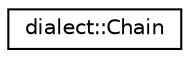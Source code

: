 digraph "Graphical Class Hierarchy"
{
  edge [fontname="Helvetica",fontsize="10",labelfontname="Helvetica",labelfontsize="10"];
  node [fontname="Helvetica",fontsize="10",shape=record];
  rankdir="LR";
  Node0 [label="dialect::Chain",height=0.2,width=0.4,color="black", fillcolor="white", style="filled",URL="$classdialect_1_1Chain.html",tooltip="A Chain is a sequence of degree-2 Nodes, possibly forming a cycle. "];
}
